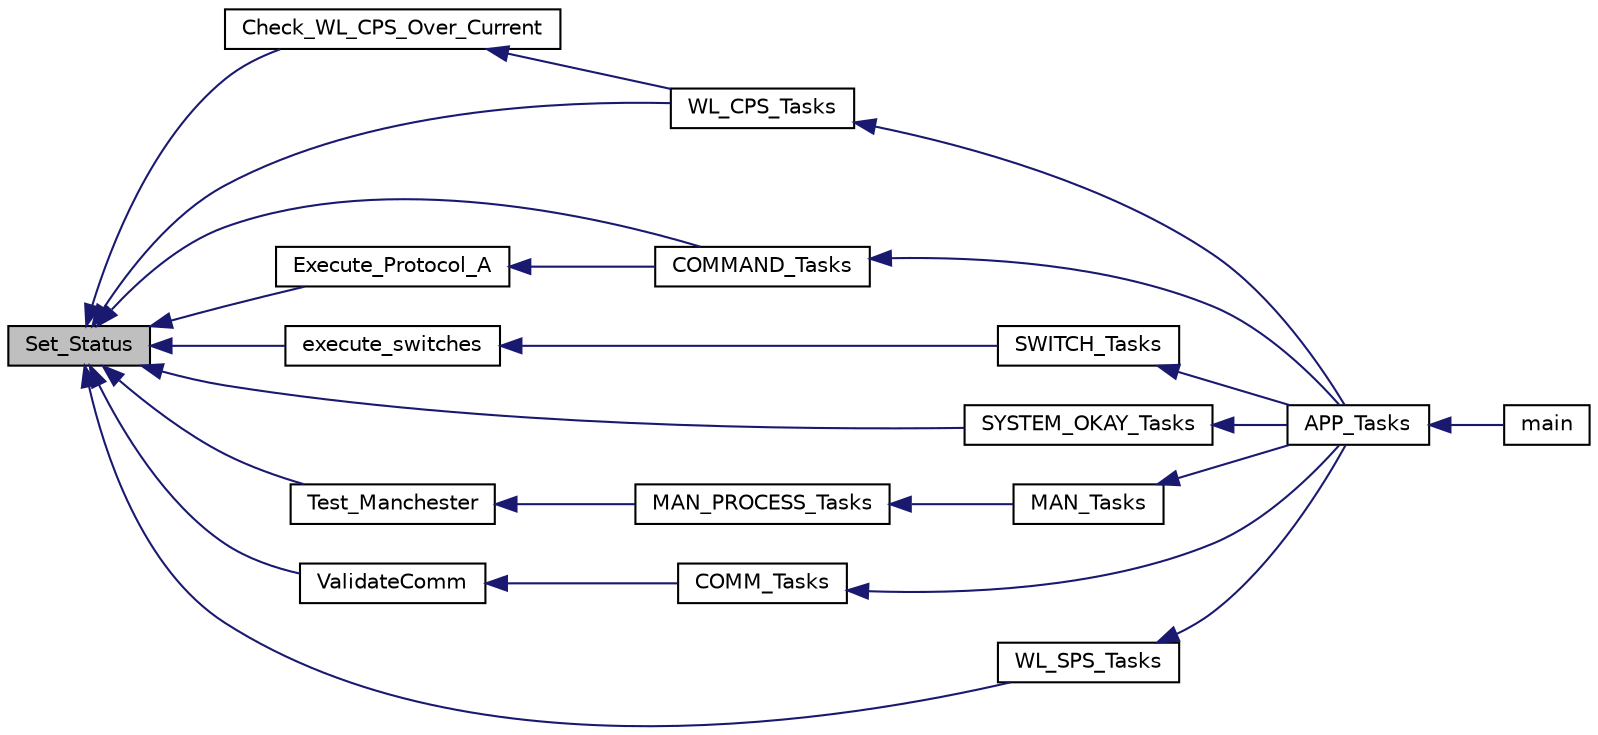 digraph "Set_Status"
{
  edge [fontname="Helvetica",fontsize="10",labelfontname="Helvetica",labelfontsize="10"];
  node [fontname="Helvetica",fontsize="10",shape=record];
  rankdir="LR";
  Node1934 [label="Set_Status",height=0.2,width=0.4,color="black", fillcolor="grey75", style="filled", fontcolor="black"];
  Node1934 -> Node1935 [dir="back",color="midnightblue",fontsize="10",style="solid",fontname="Helvetica"];
  Node1935 [label="Check_WL_CPS_Over_Current",height=0.2,width=0.4,color="black", fillcolor="white", style="filled",URL="$wl__cps_8c.html#ab7857a7c2e399bd83a1ec3021a30fe90"];
  Node1935 -> Node1936 [dir="back",color="midnightblue",fontsize="10",style="solid",fontname="Helvetica"];
  Node1936 [label="WL_CPS_Tasks",height=0.2,width=0.4,color="black", fillcolor="white", style="filled",URL="$wl__cps_8c.html#aaad98aba229bad2faf7cb6cee2b5a2f5"];
  Node1936 -> Node1937 [dir="back",color="midnightblue",fontsize="10",style="solid",fontname="Helvetica"];
  Node1937 [label="APP_Tasks",height=0.2,width=0.4,color="black", fillcolor="white", style="filled",URL="$inszt__wl__sps_8c.html#a859aee46b660cfee47cfd45ce08f6862"];
  Node1937 -> Node1938 [dir="back",color="midnightblue",fontsize="10",style="solid",fontname="Helvetica"];
  Node1938 [label="main",height=0.2,width=0.4,color="black", fillcolor="white", style="filled",URL="$main_8c.html#a840291bc02cba5474a4cb46a9b9566fe"];
  Node1934 -> Node1939 [dir="back",color="midnightblue",fontsize="10",style="solid",fontname="Helvetica"];
  Node1939 [label="COMMAND_Tasks",height=0.2,width=0.4,color="black", fillcolor="white", style="filled",URL="$inszt___u_s_b_8c.html#a18253442833a6f9dcc1031492524596c"];
  Node1939 -> Node1937 [dir="back",color="midnightblue",fontsize="10",style="solid",fontname="Helvetica"];
  Node1934 -> Node1940 [dir="back",color="midnightblue",fontsize="10",style="solid",fontname="Helvetica"];
  Node1940 [label="Execute_Protocol_A",height=0.2,width=0.4,color="black", fillcolor="white", style="filled",URL="$commands_8c.html#a5931359f2a322bcc2dec75d32ac6e432"];
  Node1940 -> Node1939 [dir="back",color="midnightblue",fontsize="10",style="solid",fontname="Helvetica"];
  Node1934 -> Node1941 [dir="back",color="midnightblue",fontsize="10",style="solid",fontname="Helvetica"];
  Node1941 [label="execute_switches",height=0.2,width=0.4,color="black", fillcolor="white", style="filled",URL="$switches_8c.html#aed0a5a04947c339791d9c4ff3c430ed3"];
  Node1941 -> Node1942 [dir="back",color="midnightblue",fontsize="10",style="solid",fontname="Helvetica"];
  Node1942 [label="SWITCH_Tasks",height=0.2,width=0.4,color="black", fillcolor="white", style="filled",URL="$switches_8c.html#a0ffce63133343b1dfc8e67d0f6d13780"];
  Node1942 -> Node1937 [dir="back",color="midnightblue",fontsize="10",style="solid",fontname="Helvetica"];
  Node1934 -> Node1943 [dir="back",color="midnightblue",fontsize="10",style="solid",fontname="Helvetica"];
  Node1943 [label="SYSTEM_OKAY_Tasks",height=0.2,width=0.4,color="black", fillcolor="white", style="filled",URL="$system__okay_8c.html#a8453de21018efd706e7eb817defceb65"];
  Node1943 -> Node1937 [dir="back",color="midnightblue",fontsize="10",style="solid",fontname="Helvetica"];
  Node1934 -> Node1944 [dir="back",color="midnightblue",fontsize="10",style="solid",fontname="Helvetica"];
  Node1944 [label="Test_Manchester",height=0.2,width=0.4,color="black", fillcolor="white", style="filled",URL="$man_8c.html#a58180a4bddf2eb82b49ce86257a95346"];
  Node1944 -> Node1945 [dir="back",color="midnightblue",fontsize="10",style="solid",fontname="Helvetica"];
  Node1945 [label="MAN_PROCESS_Tasks",height=0.2,width=0.4,color="black", fillcolor="white", style="filled",URL="$man_8c.html#a48e348dab43f9719d4c7f62dcdc91ccf"];
  Node1945 -> Node1946 [dir="back",color="midnightblue",fontsize="10",style="solid",fontname="Helvetica"];
  Node1946 [label="MAN_Tasks",height=0.2,width=0.4,color="black", fillcolor="white", style="filled",URL="$man_8c.html#aee1e768706fd21921cca7b874ff4f232"];
  Node1946 -> Node1937 [dir="back",color="midnightblue",fontsize="10",style="solid",fontname="Helvetica"];
  Node1934 -> Node1947 [dir="back",color="midnightblue",fontsize="10",style="solid",fontname="Helvetica"];
  Node1947 [label="ValidateComm",height=0.2,width=0.4,color="black", fillcolor="white", style="filled",URL="$commmodule_8c.html#a764430fc16209afb9056738eb23b69c5"];
  Node1947 -> Node1948 [dir="back",color="midnightblue",fontsize="10",style="solid",fontname="Helvetica"];
  Node1948 [label="COMM_Tasks",height=0.2,width=0.4,color="black", fillcolor="white", style="filled",URL="$inszt___u_s_b_8c.html#a58032003b728b9659d8ec40e2b565169"];
  Node1948 -> Node1937 [dir="back",color="midnightblue",fontsize="10",style="solid",fontname="Helvetica"];
  Node1934 -> Node1936 [dir="back",color="midnightblue",fontsize="10",style="solid",fontname="Helvetica"];
  Node1934 -> Node1949 [dir="back",color="midnightblue",fontsize="10",style="solid",fontname="Helvetica"];
  Node1949 [label="WL_SPS_Tasks",height=0.2,width=0.4,color="black", fillcolor="white", style="filled",URL="$wl__sps_8c.html#a549aa5a98dca8454731e095fc9050751"];
  Node1949 -> Node1937 [dir="back",color="midnightblue",fontsize="10",style="solid",fontname="Helvetica"];
}
